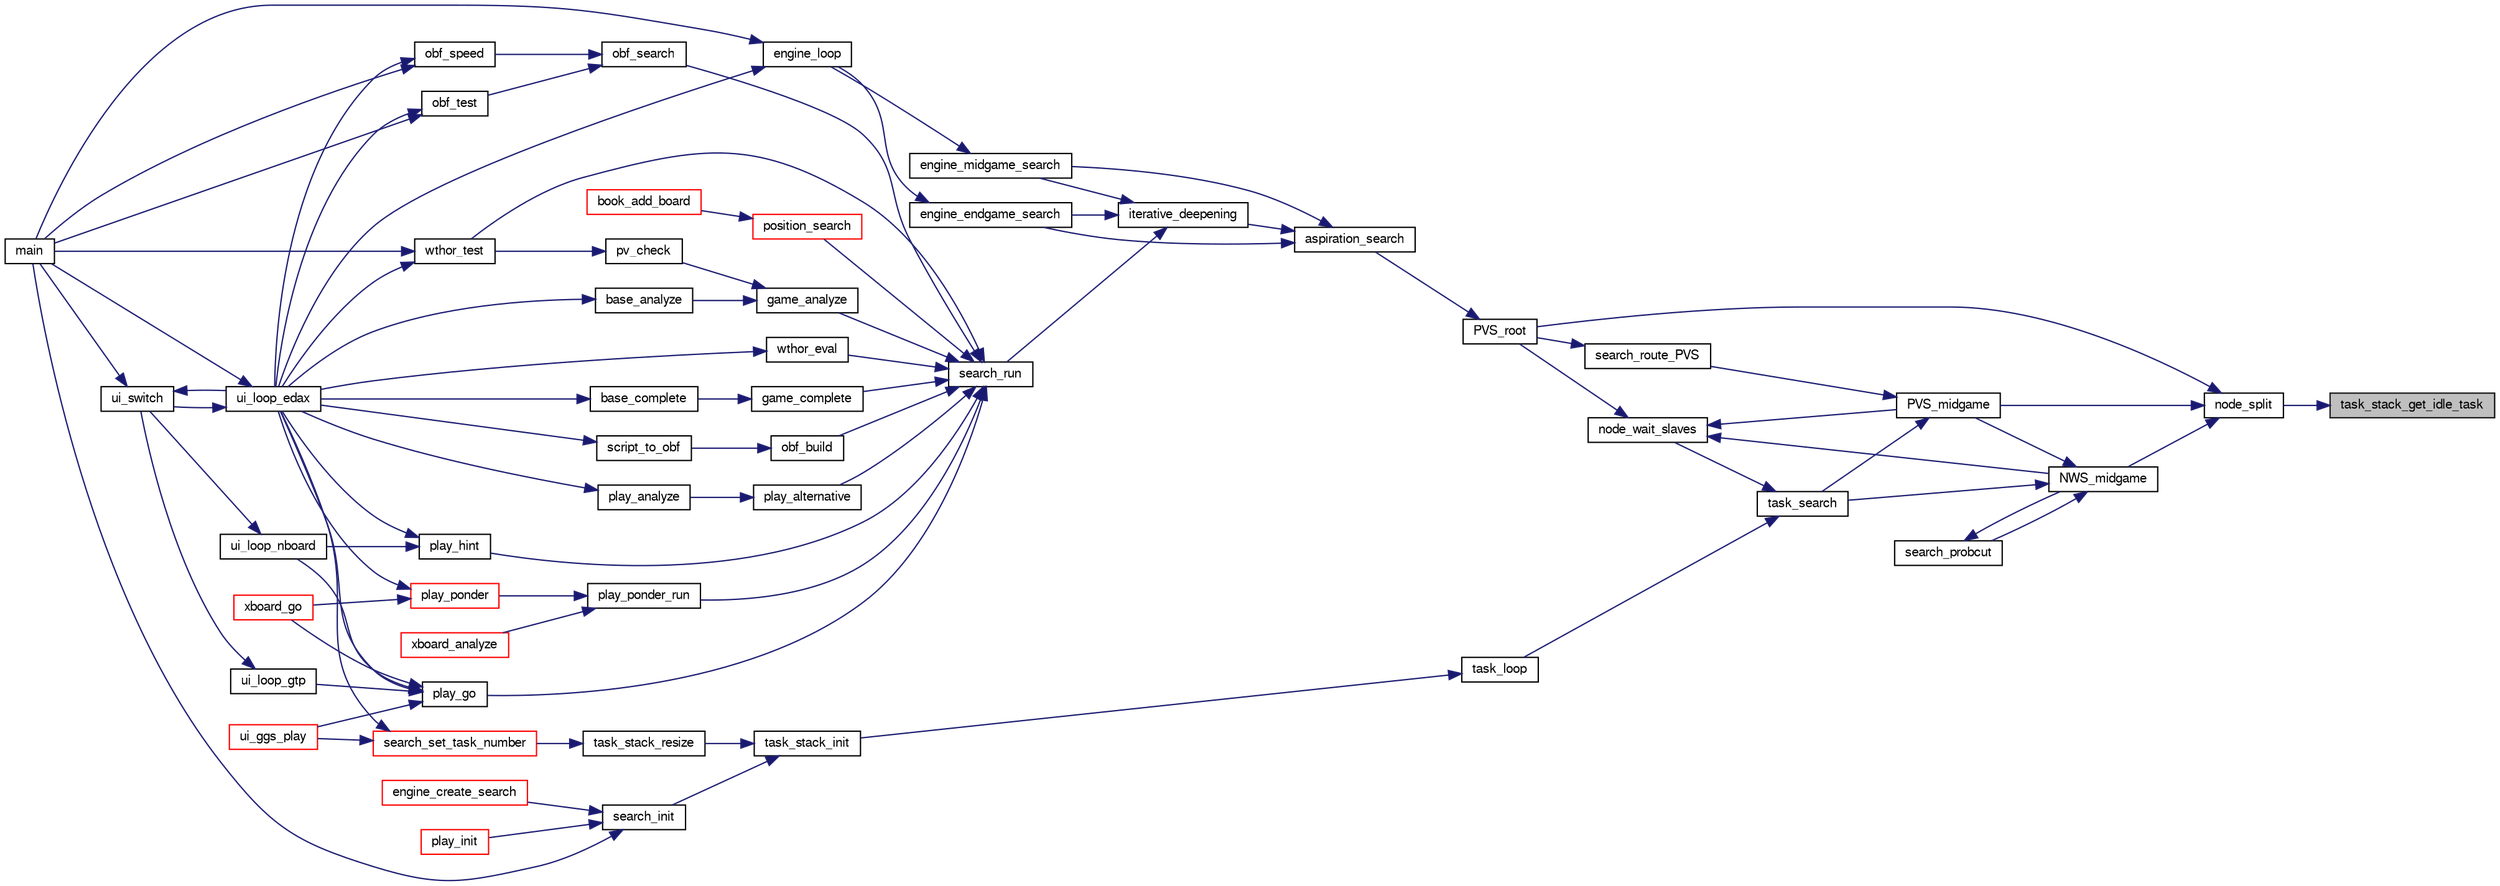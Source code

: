 digraph "task_stack_get_idle_task"
{
 // LATEX_PDF_SIZE
  bgcolor="transparent";
  edge [fontname="FreeSans",fontsize="10",labelfontname="FreeSans",labelfontsize="10"];
  node [fontname="FreeSans",fontsize="10",shape=record];
  rankdir="RL";
  Node1 [label="task_stack_get_idle_task",height=0.2,width=0.4,color="black", fillcolor="grey75", style="filled", fontcolor="black",tooltip="Return, if available, an idle task."];
  Node1 -> Node2 [dir="back",color="midnightblue",fontsize="10",style="solid",fontname="FreeSans"];
  Node2 [label="node_split",height=0.2,width=0.4,color="black",URL="$ybwc_8c.html#a7dba05be5b187eb162b9311c91e22b38",tooltip="Node split."];
  Node2 -> Node3 [dir="back",color="midnightblue",fontsize="10",style="solid",fontname="FreeSans"];
  Node3 [label="NWS_midgame",height=0.2,width=0.4,color="black",URL="$midgame_8c.html#a124e89d53abb00ee28a9f3135b5682dc",tooltip="Evaluate a midgame position with a Null Window Search algorithm."];
  Node3 -> Node4 [dir="back",color="midnightblue",fontsize="10",style="solid",fontname="FreeSans"];
  Node4 [label="PVS_midgame",height=0.2,width=0.4,color="black",URL="$midgame_8c.html#a356424012da8237d13afb64450c0fb33",tooltip="Evaluate a position with a deep Principal Variation Search algorithm."];
  Node4 -> Node5 [dir="back",color="midnightblue",fontsize="10",style="solid",fontname="FreeSans"];
  Node5 [label="search_route_PVS",height=0.2,width=0.4,color="black",URL="$root_8c.html#ab2e5830644a88819b823d90fd9878d4d",tooltip="Reroute the PVS between midgame,endgame or terminal PVS."];
  Node5 -> Node6 [dir="back",color="midnightblue",fontsize="10",style="solid",fontname="FreeSans"];
  Node6 [label="PVS_root",height=0.2,width=0.4,color="black",URL="$root_8c.html#a1367650ce57b9632f862da187074edb7",tooltip="Principal Variation Search algorithm at the root of the tree."];
  Node6 -> Node7 [dir="back",color="midnightblue",fontsize="10",style="solid",fontname="FreeSans"];
  Node7 [label="aspiration_search",height=0.2,width=0.4,color="black",URL="$root_8c.html#ad7e7acc5e26be0248b45eff34678ee3b",tooltip="Aspiration window."];
  Node7 -> Node8 [dir="back",color="midnightblue",fontsize="10",style="solid",fontname="FreeSans"];
  Node8 [label="engine_endgame_search",height=0.2,width=0.4,color="black",URL="$cassio_8c.html#a59118e647ced4f05560b431b30ad73b9",tooltip="Endgame search."];
  Node8 -> Node9 [dir="back",color="midnightblue",fontsize="10",style="solid",fontname="FreeSans"];
  Node9 [label="engine_loop",height=0.2,width=0.4,color="black",URL="$cassio_8c.html#a3c5b977358cdb105de103ac2c2829f01",tooltip="Loop event."];
  Node9 -> Node10 [dir="back",color="midnightblue",fontsize="10",style="solid",fontname="FreeSans"];
  Node10 [label="main",height=0.2,width=0.4,color="black",URL="$main_8c.html#a3c04138a5bfe5d72780bb7e82a18e627",tooltip="edax main function."];
  Node9 -> Node11 [dir="back",color="midnightblue",fontsize="10",style="solid",fontname="FreeSans"];
  Node11 [label="ui_loop_edax",height=0.2,width=0.4,color="black",URL="$edax_8c.html#a2354b96c7688bae32bedb6203d672f50",tooltip="Loop event."];
  Node11 -> Node10 [dir="back",color="midnightblue",fontsize="10",style="solid",fontname="FreeSans"];
  Node11 -> Node12 [dir="back",color="midnightblue",fontsize="10",style="solid",fontname="FreeSans"];
  Node12 [label="ui_switch",height=0.2,width=0.4,color="black",URL="$ui_8c.html#a4234d6b0fd690186ef0ec2fc2eba2d4d",tooltip="Switch between different User Interface."];
  Node12 -> Node10 [dir="back",color="midnightblue",fontsize="10",style="solid",fontname="FreeSans"];
  Node12 -> Node11 [dir="back",color="midnightblue",fontsize="10",style="solid",fontname="FreeSans"];
  Node7 -> Node13 [dir="back",color="midnightblue",fontsize="10",style="solid",fontname="FreeSans"];
  Node13 [label="engine_midgame_search",height=0.2,width=0.4,color="black",URL="$cassio_8c.html#a71ebe2bfb187238a48c94edd82cb3024",tooltip="Midgame search."];
  Node13 -> Node9 [dir="back",color="midnightblue",fontsize="10",style="solid",fontname="FreeSans"];
  Node7 -> Node14 [dir="back",color="midnightblue",fontsize="10",style="solid",fontname="FreeSans"];
  Node14 [label="iterative_deepening",height=0.2,width=0.4,color="black",URL="$root_8c.html#a0e77250a21e5f5d70917a5356c22f5f3",tooltip="Iterative deepening."];
  Node14 -> Node8 [dir="back",color="midnightblue",fontsize="10",style="solid",fontname="FreeSans"];
  Node14 -> Node13 [dir="back",color="midnightblue",fontsize="10",style="solid",fontname="FreeSans"];
  Node14 -> Node15 [dir="back",color="midnightblue",fontsize="10",style="solid",fontname="FreeSans"];
  Node15 [label="search_run",height=0.2,width=0.4,color="black",URL="$root_8c.html#ae8b727693fc7a90e504bd8abec158c84",tooltip="Search the bestmove of a given board."];
  Node15 -> Node16 [dir="back",color="midnightblue",fontsize="10",style="solid",fontname="FreeSans"];
  Node16 [label="game_analyze",height=0.2,width=0.4,color="black",URL="$game_8c.html#a17775ff0efa3d8592bed935dedb31a45",tooltip="Analyze an endgame."];
  Node16 -> Node17 [dir="back",color="midnightblue",fontsize="10",style="solid",fontname="FreeSans"];
  Node17 [label="base_analyze",height=0.2,width=0.4,color="black",URL="$base_8c.html#a130adf3915feeb8dd21edd8c715c220f",tooltip="Base analysis."];
  Node17 -> Node11 [dir="back",color="midnightblue",fontsize="10",style="solid",fontname="FreeSans"];
  Node16 -> Node18 [dir="back",color="midnightblue",fontsize="10",style="solid",fontname="FreeSans"];
  Node18 [label="pv_check",height=0.2,width=0.4,color="black",URL="$base_8c.html#ae5fd96b2c5fc0853715832158d172eb0",tooltip="Verify that a PV does not contain errors."];
  Node18 -> Node19 [dir="back",color="midnightblue",fontsize="10",style="solid",fontname="FreeSans"];
  Node19 [label="wthor_test",height=0.2,width=0.4,color="black",URL="$base_8c.html#acd4aaf9717e79148da6c763b1c022016",tooltip="Test Search with a wthor base."];
  Node19 -> Node10 [dir="back",color="midnightblue",fontsize="10",style="solid",fontname="FreeSans"];
  Node19 -> Node11 [dir="back",color="midnightblue",fontsize="10",style="solid",fontname="FreeSans"];
  Node15 -> Node20 [dir="back",color="midnightblue",fontsize="10",style="solid",fontname="FreeSans"];
  Node20 [label="game_complete",height=0.2,width=0.4,color="black",URL="$game_8c.html#a2478745958cb21430866a4ea503274df",tooltip="Terminate an unfinished game."];
  Node20 -> Node21 [dir="back",color="midnightblue",fontsize="10",style="solid",fontname="FreeSans"];
  Node21 [label="base_complete",height=0.2,width=0.4,color="black",URL="$base_8c.html#a2aaa6c7fc6111edcd85b623bcd217180",tooltip="Base analysis."];
  Node21 -> Node11 [dir="back",color="midnightblue",fontsize="10",style="solid",fontname="FreeSans"];
  Node15 -> Node22 [dir="back",color="midnightblue",fontsize="10",style="solid",fontname="FreeSans"];
  Node22 [label="obf_build",height=0.2,width=0.4,color="black",URL="$obftest_8c.html#a6ed0f135c4cf4021e18eb1a965a72bfa",tooltip="Build an OBF structure."];
  Node22 -> Node23 [dir="back",color="midnightblue",fontsize="10",style="solid",fontname="FreeSans"];
  Node23 [label="script_to_obf",height=0.2,width=0.4,color="black",URL="$obftest_8c.html#ad1bc6f7d32d2b1775f5e91f2d2e0f8b8",tooltip="Build an OBF file from a Script file."];
  Node23 -> Node11 [dir="back",color="midnightblue",fontsize="10",style="solid",fontname="FreeSans"];
  Node15 -> Node24 [dir="back",color="midnightblue",fontsize="10",style="solid",fontname="FreeSans"];
  Node24 [label="obf_search",height=0.2,width=0.4,color="black",URL="$obftest_8c.html#ab9783a5ca8dc9d2b69ed9ae61945bbfb",tooltip="Analyze an OBF structure."];
  Node24 -> Node25 [dir="back",color="midnightblue",fontsize="10",style="solid",fontname="FreeSans"];
  Node25 [label="obf_speed",height=0.2,width=0.4,color="black",URL="$obftest_8c.html#a07fd9cdb993c22a9de285e054331e4e4",tooltip="Test edax speed by running for at least 1 minutes on problems deeper and deeper."];
  Node25 -> Node10 [dir="back",color="midnightblue",fontsize="10",style="solid",fontname="FreeSans"];
  Node25 -> Node11 [dir="back",color="midnightblue",fontsize="10",style="solid",fontname="FreeSans"];
  Node24 -> Node26 [dir="back",color="midnightblue",fontsize="10",style="solid",fontname="FreeSans"];
  Node26 [label="obf_test",height=0.2,width=0.4,color="black",URL="$obftest_8c.html#af8974909ba686b74a0620bdcc7ef5f81",tooltip="Test an OBF file."];
  Node26 -> Node10 [dir="back",color="midnightblue",fontsize="10",style="solid",fontname="FreeSans"];
  Node26 -> Node11 [dir="back",color="midnightblue",fontsize="10",style="solid",fontname="FreeSans"];
  Node15 -> Node27 [dir="back",color="midnightblue",fontsize="10",style="solid",fontname="FreeSans"];
  Node27 [label="play_alternative",height=0.2,width=0.4,color="black",URL="$play_8c.html#ab220e1e3acf69015cd2e2b32abbdbaae",tooltip="Seek for the best alternative move."];
  Node27 -> Node28 [dir="back",color="midnightblue",fontsize="10",style="solid",fontname="FreeSans"];
  Node28 [label="play_analyze",height=0.2,width=0.4,color="black",URL="$play_8c.html#a32624a895b8cf4ec475a8de0ee5df3a1",tooltip="Analyze a played game."];
  Node28 -> Node11 [dir="back",color="midnightblue",fontsize="10",style="solid",fontname="FreeSans"];
  Node15 -> Node29 [dir="back",color="midnightblue",fontsize="10",style="solid",fontname="FreeSans"];
  Node29 [label="play_go",height=0.2,width=0.4,color="black",URL="$play_8c.html#aeba64a0b6660a04cff93da447da3f746",tooltip="Start thinking."];
  Node29 -> Node30 [dir="back",color="midnightblue",fontsize="10",style="solid",fontname="FreeSans"];
  Node30 [label="ui_ggs_play",height=0.2,width=0.4,color="red",URL="$ggs_8c.html#a55704d516945d0fc38a4aae02fca1bfe",tooltip="ui_ggs_play"];
  Node29 -> Node11 [dir="back",color="midnightblue",fontsize="10",style="solid",fontname="FreeSans"];
  Node29 -> Node34 [dir="back",color="midnightblue",fontsize="10",style="solid",fontname="FreeSans"];
  Node34 [label="ui_loop_gtp",height=0.2,width=0.4,color="black",URL="$gtp_8c.html#aa036470059be60da73acd63418093e1e",tooltip="Loop event."];
  Node34 -> Node12 [dir="back",color="midnightblue",fontsize="10",style="solid",fontname="FreeSans"];
  Node29 -> Node35 [dir="back",color="midnightblue",fontsize="10",style="solid",fontname="FreeSans"];
  Node35 [label="ui_loop_nboard",height=0.2,width=0.4,color="black",URL="$nboard_8c.html#a13ec69450a157e8cbf526b11d1a27be6",tooltip="Loop event."];
  Node35 -> Node12 [dir="back",color="midnightblue",fontsize="10",style="solid",fontname="FreeSans"];
  Node29 -> Node36 [dir="back",color="midnightblue",fontsize="10",style="solid",fontname="FreeSans"];
  Node36 [label="xboard_go",height=0.2,width=0.4,color="red",URL="$xboard_8c.html#ac3cbe43d38c75f78ef60f463f91bf3fe",tooltip=" "];
  Node15 -> Node39 [dir="back",color="midnightblue",fontsize="10",style="solid",fontname="FreeSans"];
  Node39 [label="play_hint",height=0.2,width=0.4,color="black",URL="$play_8c.html#a331a1824215c3c7be0241fe0e2d4da57",tooltip="Start thinking."];
  Node39 -> Node11 [dir="back",color="midnightblue",fontsize="10",style="solid",fontname="FreeSans"];
  Node39 -> Node35 [dir="back",color="midnightblue",fontsize="10",style="solid",fontname="FreeSans"];
  Node15 -> Node40 [dir="back",color="midnightblue",fontsize="10",style="solid",fontname="FreeSans"];
  Node40 [label="play_ponder_run",height=0.2,width=0.4,color="black",URL="$play_8c.html#a6a826d8e8634b46e269daeed05de785c",tooltip="do ponderation."];
  Node40 -> Node41 [dir="back",color="midnightblue",fontsize="10",style="solid",fontname="FreeSans"];
  Node41 [label="play_ponder",height=0.2,width=0.4,color="red",URL="$play_8c.html#a391455b9715193a13afe7d863734893f",tooltip="Ponder."];
  Node41 -> Node11 [dir="back",color="midnightblue",fontsize="10",style="solid",fontname="FreeSans"];
  Node41 -> Node36 [dir="back",color="midnightblue",fontsize="10",style="solid",fontname="FreeSans"];
  Node40 -> Node43 [dir="back",color="midnightblue",fontsize="10",style="solid",fontname="FreeSans"];
  Node43 [label="xboard_analyze",height=0.2,width=0.4,color="red",URL="$xboard_8c.html#a213bcf9938dc33b50c60576920dbecda",tooltip="Analyze."];
  Node15 -> Node44 [dir="back",color="midnightblue",fontsize="10",style="solid",fontname="FreeSans"];
  Node44 [label="position_search",height=0.2,width=0.4,color="red",URL="$book_8c.html#ad3b2686173649c214c8349e5e3da0aca",tooltip="Evaluate a position."];
  Node44 -> Node45 [dir="back",color="midnightblue",fontsize="10",style="solid",fontname="FreeSans"];
  Node45 [label="book_add_board",height=0.2,width=0.4,color="red",URL="$book_8c.html#a429dbc3a206062b05e0e9da5f6fd8452",tooltip="Add a position."];
  Node15 -> Node69 [dir="back",color="midnightblue",fontsize="10",style="solid",fontname="FreeSans"];
  Node69 [label="wthor_eval",height=0.2,width=0.4,color="black",URL="$base_8c.html#a86b72b1d7f3ee47ec62cbb618546ec70",tooltip="Test Eval with a wthor base."];
  Node69 -> Node11 [dir="back",color="midnightblue",fontsize="10",style="solid",fontname="FreeSans"];
  Node15 -> Node19 [dir="back",color="midnightblue",fontsize="10",style="solid",fontname="FreeSans"];
  Node4 -> Node70 [dir="back",color="midnightblue",fontsize="10",style="solid",fontname="FreeSans"];
  Node70 [label="task_search",height=0.2,width=0.4,color="black",URL="$ybwc_8c.html#aaa4fc1461e78cd5569318f9e19399e50",tooltip="A parallel search within a Task structure."];
  Node70 -> Node71 [dir="back",color="midnightblue",fontsize="10",style="solid",fontname="FreeSans"];
  Node71 [label="node_wait_slaves",height=0.2,width=0.4,color="black",URL="$ybwc_8c.html#a6cab65bf7dade2f8653a2e3276b89c78",tooltip="Wait for slaves termination."];
  Node71 -> Node3 [dir="back",color="midnightblue",fontsize="10",style="solid",fontname="FreeSans"];
  Node71 -> Node4 [dir="back",color="midnightblue",fontsize="10",style="solid",fontname="FreeSans"];
  Node71 -> Node6 [dir="back",color="midnightblue",fontsize="10",style="solid",fontname="FreeSans"];
  Node70 -> Node72 [dir="back",color="midnightblue",fontsize="10",style="solid",fontname="FreeSans"];
  Node72 [label="task_loop",height=0.2,width=0.4,color="black",URL="$ybwc_8c.html#a6b16943d9461c507b37a3228768e840d",tooltip="The main loop runned by a task."];
  Node72 -> Node73 [dir="back",color="midnightblue",fontsize="10",style="solid",fontname="FreeSans"];
  Node73 [label="task_stack_init",height=0.2,width=0.4,color="black",URL="$ybwc_8c.html#a9cb14f779a1d8a9e62b7f7acdbd0eebe",tooltip="Initialize the stack of tasks."];
  Node73 -> Node74 [dir="back",color="midnightblue",fontsize="10",style="solid",fontname="FreeSans"];
  Node74 [label="search_init",height=0.2,width=0.4,color="black",URL="$search_8c.html#a1b7d29da171f6927ea8212ee768f37c9",tooltip="Init the main search."];
  Node74 -> Node75 [dir="back",color="midnightblue",fontsize="10",style="solid",fontname="FreeSans"];
  Node75 [label="engine_create_search",height=0.2,width=0.4,color="red",URL="$cassio_8c.html#a11a5cdab7fa3b7498c05a4e9c24301ba",tooltip="Create engine search."];
  Node74 -> Node10 [dir="back",color="midnightblue",fontsize="10",style="solid",fontname="FreeSans"];
  Node74 -> Node77 [dir="back",color="midnightblue",fontsize="10",style="solid",fontname="FreeSans"];
  Node77 [label="play_init",height=0.2,width=0.4,color="red",URL="$play_8c.html#a6d31b5bcf034cd633bd2b93e634db42e",tooltip="Initialization."];
  Node73 -> Node78 [dir="back",color="midnightblue",fontsize="10",style="solid",fontname="FreeSans"];
  Node78 [label="task_stack_resize",height=0.2,width=0.4,color="black",URL="$ybwc_8c.html#a95a724079314f7b0fa62a0d83ad74541",tooltip="Resize the stack of tasks."];
  Node78 -> Node79 [dir="back",color="midnightblue",fontsize="10",style="solid",fontname="FreeSans"];
  Node79 [label="search_set_task_number",height=0.2,width=0.4,color="red",URL="$search_8c.html#a68cd7675b74d22fc78ce88467e02d6ab",tooltip="Change the number of task."];
  Node79 -> Node30 [dir="back",color="midnightblue",fontsize="10",style="solid",fontname="FreeSans"];
  Node79 -> Node11 [dir="back",color="midnightblue",fontsize="10",style="solid",fontname="FreeSans"];
  Node3 -> Node80 [dir="back",color="midnightblue",fontsize="10",style="solid",fontname="FreeSans"];
  Node80 [label="search_probcut",height=0.2,width=0.4,color="black",URL="$midgame_8c.html#a232fed82bb28cdcc18d59d1cfecab0f1",tooltip="Probcut."];
  Node80 -> Node3 [dir="back",color="midnightblue",fontsize="10",style="solid",fontname="FreeSans"];
  Node3 -> Node70 [dir="back",color="midnightblue",fontsize="10",style="solid",fontname="FreeSans"];
  Node2 -> Node4 [dir="back",color="midnightblue",fontsize="10",style="solid",fontname="FreeSans"];
  Node2 -> Node6 [dir="back",color="midnightblue",fontsize="10",style="solid",fontname="FreeSans"];
}
